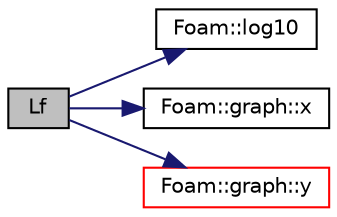 digraph "Lf"
{
  bgcolor="transparent";
  edge [fontname="Helvetica",fontsize="10",labelfontname="Helvetica",labelfontsize="10"];
  node [fontname="Helvetica",fontsize="10",shape=record];
  rankdir="LR";
  Node1 [label="Lf",height=0.2,width=0.4,color="black", fillcolor="grey75", style="filled", fontcolor="black"];
  Node1 -> Node2 [color="midnightblue",fontsize="10",style="solid",fontname="Helvetica"];
  Node2 [label="Foam::log10",height=0.2,width=0.4,color="black",URL="$a10675.html#a58a2d0da0179f2ae967ab96f82818a3b"];
  Node1 -> Node3 [color="midnightblue",fontsize="10",style="solid",fontname="Helvetica"];
  Node3 [label="Foam::graph::x",height=0.2,width=0.4,color="black",URL="$a00937.html#a8b1a7d34bcd5970526f4e105fc0e2e0b"];
  Node1 -> Node4 [color="midnightblue",fontsize="10",style="solid",fontname="Helvetica"];
  Node4 [label="Foam::graph::y",height=0.2,width=0.4,color="red",URL="$a00937.html#a8de1b3ca8a587eb3f57c90f5cabc7b0e"];
}

